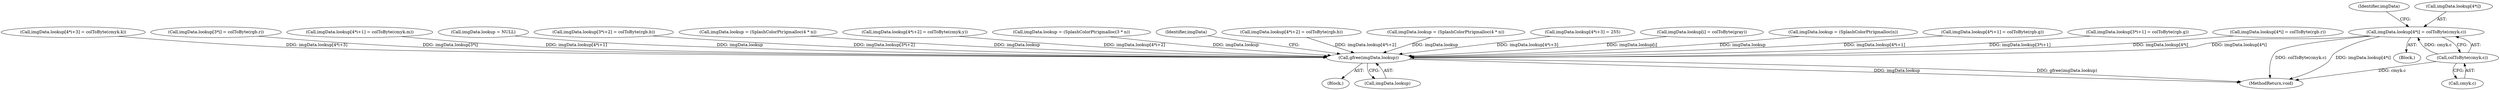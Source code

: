 digraph "0_poppler_7b2d314a61fd0e12f47c62996cb49ec0d1ba747a_10@array" {
"1000457" [label="(Call,imgData.lookup[4*i] = colToByte(cmyk.c))"];
"1000465" [label="(Call,colToByte(cmyk.c))"];
"1000561" [label="(Call,gfree(imgData.lookup))"];
"1000561" [label="(Call,gfree(imgData.lookup))"];
"1000497" [label="(Call,imgData.lookup[4*i+3] = colToByte(cmyk.k))"];
"1000466" [label="(Call,cmyk.c)"];
"1000109" [label="(Block,)"];
"1000302" [label="(Call,imgData.lookup[3*i] = colToByte(rgb.r))"];
"1000465" [label="(Call,colToByte(cmyk.c))"];
"1000469" [label="(Call,imgData.lookup[4*i+1] = colToByte(cmyk.m))"];
"1000569" [label="(MethodReturn,void)"];
"1000213" [label="(Call,imgData.lookup = NULL)"];
"1000328" [label="(Call,imgData.lookup[3*i+2] = colToByte(rgb.b))"];
"1000427" [label="(Call,imgData.lookup = (SplashColorPtr)gmalloc(4 * n))"];
"1000483" [label="(Call,imgData.lookup[4*i+2] = colToByte(cmyk.y))"];
"1000457" [label="(Call,imgData.lookup[4*i] = colToByte(cmyk.c))"];
"1000272" [label="(Call,imgData.lookup = (SplashColorPtr)gmalloc(3 * n))"];
"1000562" [label="(Call,imgData.lookup)"];
"1000566" [label="(Identifier,imgData)"];
"1000400" [label="(Call,imgData.lookup[4*i+2] = colToByte(rgb.b))"];
"1000344" [label="(Call,imgData.lookup = (SplashColorPtr)gmalloc(4 * n))"];
"1000472" [label="(Identifier,imgData)"];
"1000458" [label="(Call,imgData.lookup[4*i])"];
"1000414" [label="(Call,imgData.lookup[4*i+3] = 255)"];
"1000261" [label="(Call,imgData.lookup[i] = colToByte(gray))"];
"1000233" [label="(Call,imgData.lookup = (SplashColorPtr)gmalloc(n))"];
"1000386" [label="(Call,imgData.lookup[4*i+1] = colToByte(rgb.g))"];
"1000314" [label="(Call,imgData.lookup[3*i+1] = colToByte(rgb.g))"];
"1000374" [label="(Call,imgData.lookup[4*i] = colToByte(rgb.r))"];
"1000446" [label="(Block,)"];
"1000457" -> "1000446"  [label="AST: "];
"1000457" -> "1000465"  [label="CFG: "];
"1000458" -> "1000457"  [label="AST: "];
"1000465" -> "1000457"  [label="AST: "];
"1000472" -> "1000457"  [label="CFG: "];
"1000457" -> "1000569"  [label="DDG: colToByte(cmyk.c)"];
"1000457" -> "1000569"  [label="DDG: imgData.lookup[4*i]"];
"1000465" -> "1000457"  [label="DDG: cmyk.c"];
"1000457" -> "1000561"  [label="DDG: imgData.lookup[4*i]"];
"1000465" -> "1000466"  [label="CFG: "];
"1000466" -> "1000465"  [label="AST: "];
"1000465" -> "1000569"  [label="DDG: cmyk.c"];
"1000561" -> "1000109"  [label="AST: "];
"1000561" -> "1000562"  [label="CFG: "];
"1000562" -> "1000561"  [label="AST: "];
"1000566" -> "1000561"  [label="CFG: "];
"1000561" -> "1000569"  [label="DDG: imgData.lookup"];
"1000561" -> "1000569"  [label="DDG: gfree(imgData.lookup)"];
"1000427" -> "1000561"  [label="DDG: imgData.lookup"];
"1000374" -> "1000561"  [label="DDG: imgData.lookup[4*i]"];
"1000314" -> "1000561"  [label="DDG: imgData.lookup[3*i+1]"];
"1000497" -> "1000561"  [label="DDG: imgData.lookup[4*i+3]"];
"1000302" -> "1000561"  [label="DDG: imgData.lookup[3*i]"];
"1000400" -> "1000561"  [label="DDG: imgData.lookup[4*i+2]"];
"1000213" -> "1000561"  [label="DDG: imgData.lookup"];
"1000261" -> "1000561"  [label="DDG: imgData.lookup[i]"];
"1000483" -> "1000561"  [label="DDG: imgData.lookup[4*i+2]"];
"1000386" -> "1000561"  [label="DDG: imgData.lookup[4*i+1]"];
"1000328" -> "1000561"  [label="DDG: imgData.lookup[3*i+2]"];
"1000272" -> "1000561"  [label="DDG: imgData.lookup"];
"1000414" -> "1000561"  [label="DDG: imgData.lookup[4*i+3]"];
"1000233" -> "1000561"  [label="DDG: imgData.lookup"];
"1000344" -> "1000561"  [label="DDG: imgData.lookup"];
"1000469" -> "1000561"  [label="DDG: imgData.lookup[4*i+1]"];
}
